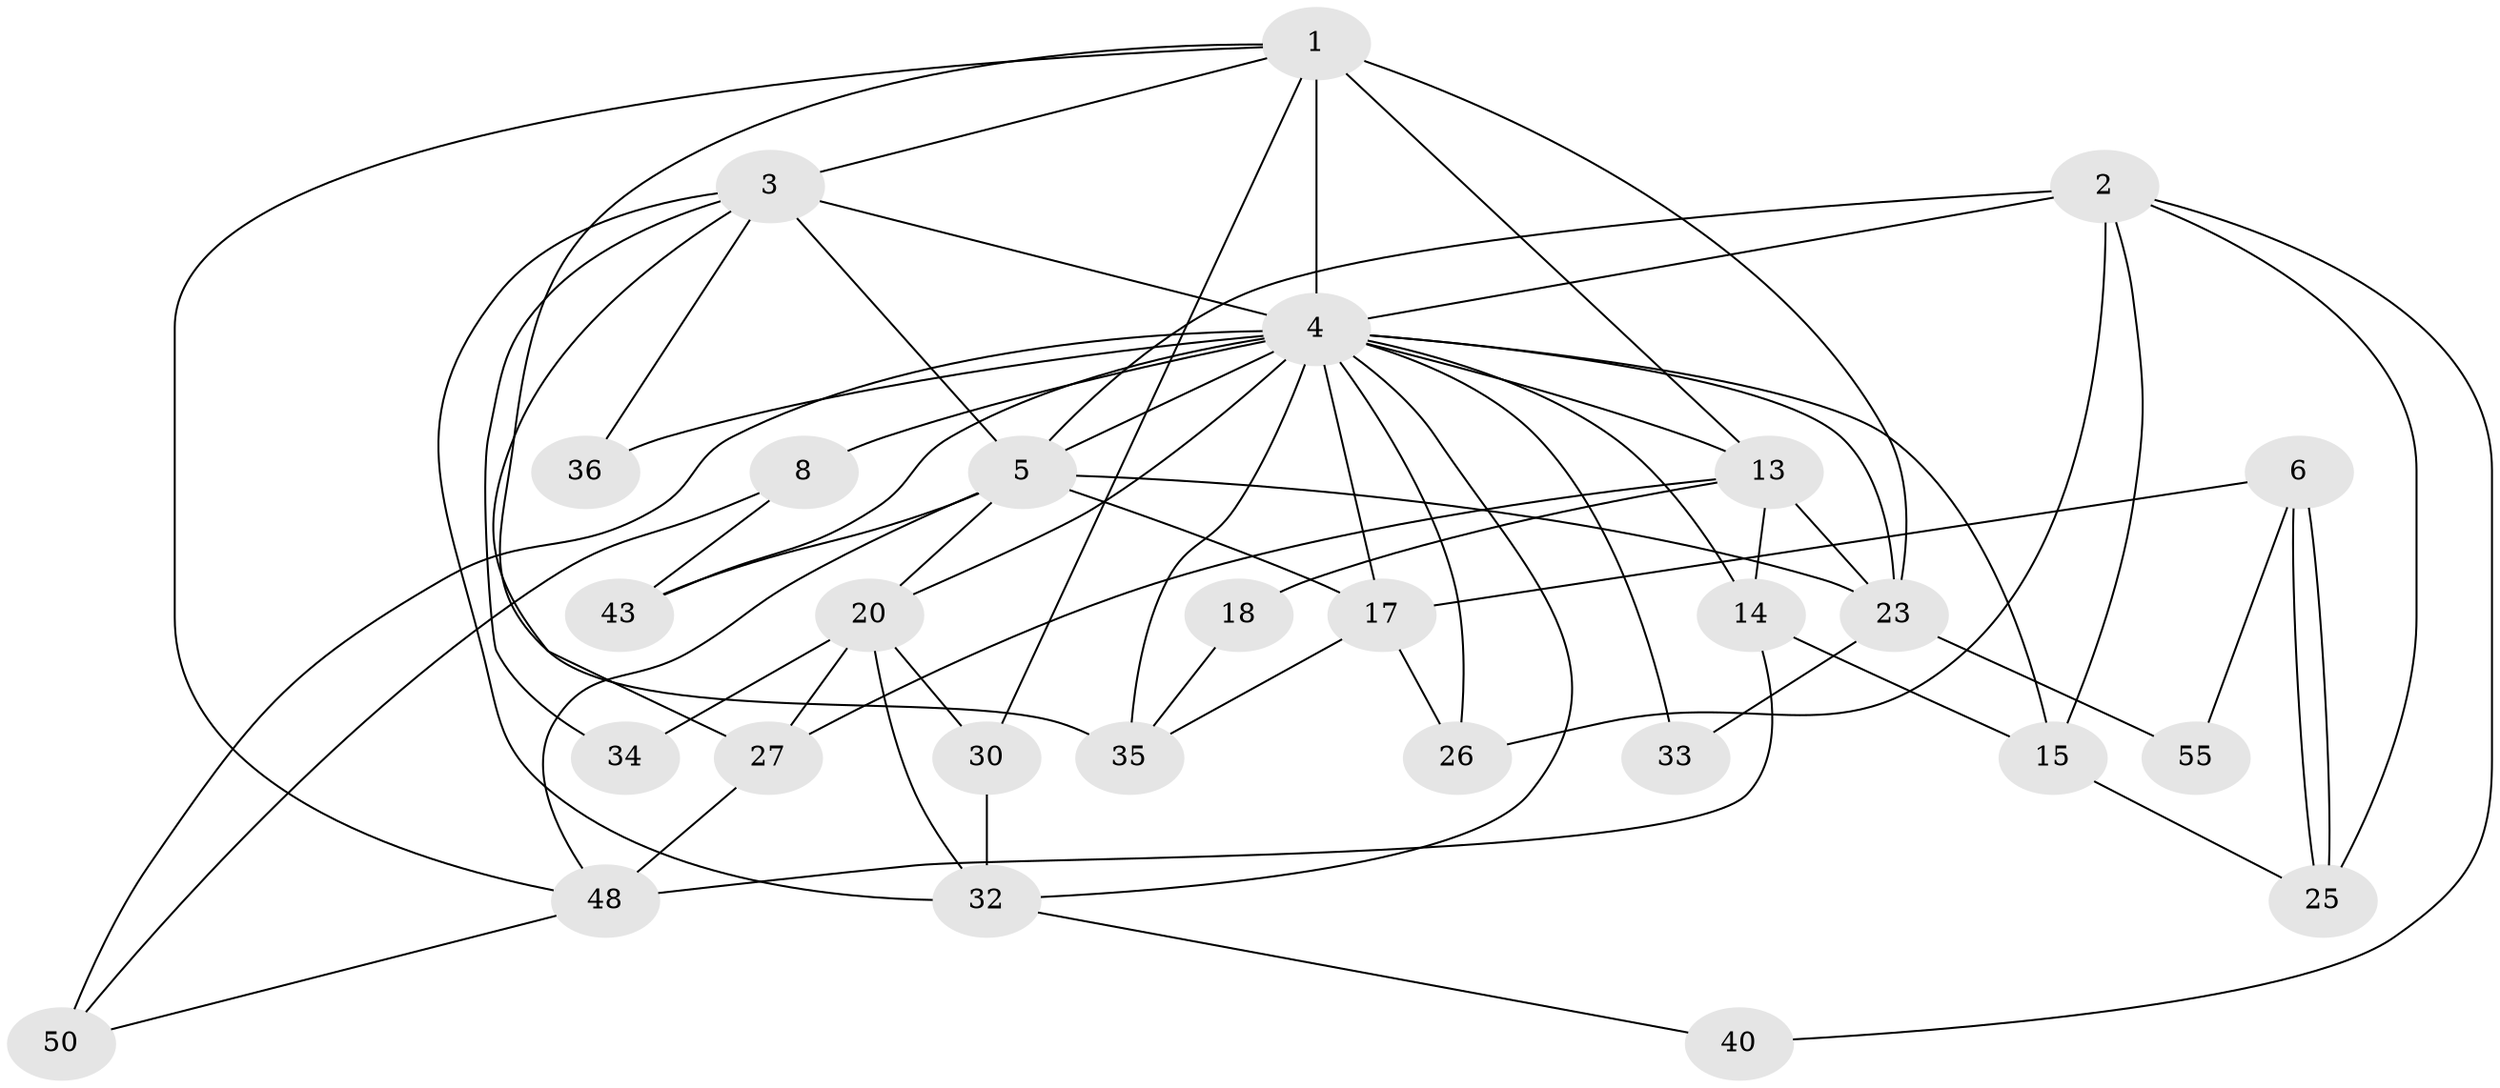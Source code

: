 // original degree distribution, {3: 0.21052631578947367, 4: 0.3157894736842105, 5: 0.21052631578947367, 6: 0.08771929824561403, 2: 0.14035087719298245, 7: 0.03508771929824561}
// Generated by graph-tools (version 1.1) at 2025/18/03/04/25 18:18:44]
// undirected, 28 vertices, 65 edges
graph export_dot {
graph [start="1"]
  node [color=gray90,style=filled];
  1 [super="+54+11"];
  2 [super="+39+7"];
  3 [super="+56"];
  4 [super="+21+9+10+24"];
  5 [super="+16+28"];
  6;
  8;
  13 [super="+22"];
  14 [super="+46"];
  15;
  17;
  18;
  20 [super="+29"];
  23 [super="+41"];
  25;
  26;
  27;
  30;
  32;
  33;
  34;
  35;
  36;
  40;
  43;
  48 [super="+51"];
  50;
  55;
  1 -- 30;
  1 -- 4 [weight=4];
  1 -- 3;
  1 -- 48;
  1 -- 35;
  1 -- 23;
  1 -- 13;
  2 -- 25 [weight=2];
  2 -- 40;
  2 -- 15;
  2 -- 4 [weight=3];
  2 -- 5;
  2 -- 26;
  3 -- 5 [weight=2];
  3 -- 27;
  3 -- 32;
  3 -- 34;
  3 -- 4;
  3 -- 36;
  4 -- 50 [weight=2];
  4 -- 35 [weight=3];
  4 -- 32;
  4 -- 13;
  4 -- 14;
  4 -- 26;
  4 -- 33;
  4 -- 5;
  4 -- 36;
  4 -- 8;
  4 -- 43;
  4 -- 15;
  4 -- 17;
  4 -- 23;
  4 -- 20;
  5 -- 43;
  5 -- 17;
  5 -- 48;
  5 -- 23;
  5 -- 20;
  6 -- 25;
  6 -- 25;
  6 -- 17;
  6 -- 55;
  8 -- 43;
  8 -- 50;
  13 -- 27;
  13 -- 18;
  13 -- 23;
  13 -- 14;
  14 -- 48;
  14 -- 15;
  15 -- 25;
  17 -- 26;
  17 -- 35;
  18 -- 35;
  20 -- 27;
  20 -- 30;
  20 -- 34;
  20 -- 32;
  23 -- 55;
  23 -- 33;
  27 -- 48 [weight=2];
  30 -- 32;
  32 -- 40;
  48 -- 50;
}
